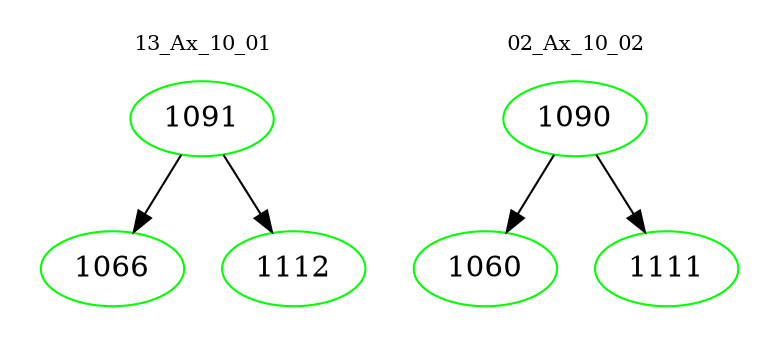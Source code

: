 digraph{
subgraph cluster_0 {
color = white
label = "13_Ax_10_01";
fontsize=10;
T0_1091 [label="1091", color="green"]
T0_1091 -> T0_1066 [color="black"]
T0_1066 [label="1066", color="green"]
T0_1091 -> T0_1112 [color="black"]
T0_1112 [label="1112", color="green"]
}
subgraph cluster_1 {
color = white
label = "02_Ax_10_02";
fontsize=10;
T1_1090 [label="1090", color="green"]
T1_1090 -> T1_1060 [color="black"]
T1_1060 [label="1060", color="green"]
T1_1090 -> T1_1111 [color="black"]
T1_1111 [label="1111", color="green"]
}
}

